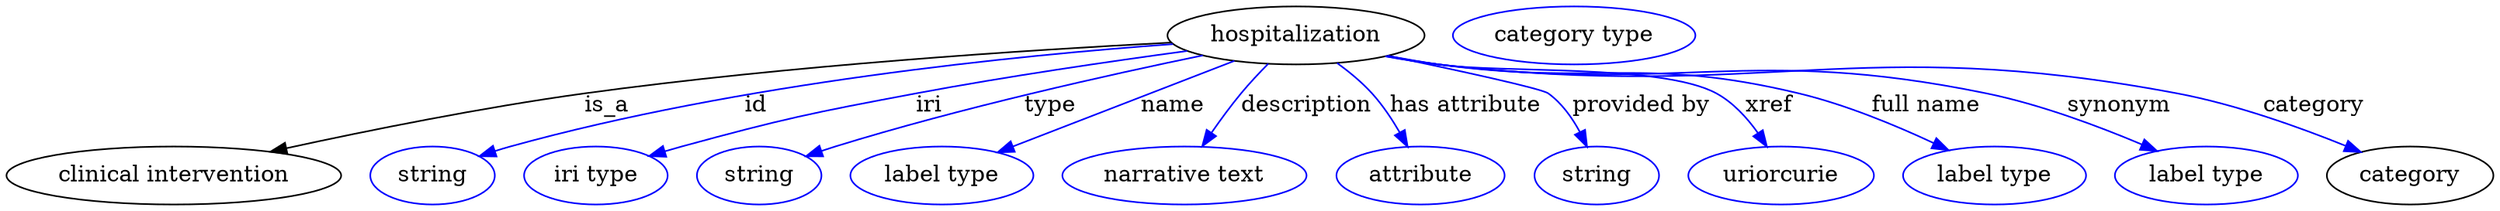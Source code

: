 digraph {
	graph [bb="0,0,1535.7,123"];
	node [label="\N"];
	hospitalization	[height=0.5,
		label=hospitalization,
		pos="796.34,105",
		width=2.2026];
	"clinical intervention"	[height=0.5,
		pos="103.34,18",
		width=2.8706];
	hospitalization -> "clinical intervention"	[label=is_a,
		lp="371.34,61.5",
		pos="e,163.06,32.771 719.13,100.53 631.22,95.958 483.45,86.381 357.34,69 294.52,60.342 223.79,46.04 172.95,34.944"];
	id	[color=blue,
		height=0.5,
		label=string,
		pos="263.34,18",
		width=1.0652];
	hospitalization -> id	[color=blue,
		label=id,
		lp="463.34,61.5",
		pos="e,292.33,29.99 720.31,99.56 623.73,92.513 452.65,75.301 311.34,36 308.23,35.135 305.03,34.172 301.84,33.155",
		style=solid];
	iri	[color=blue,
		height=0.5,
		label="iri type",
		pos="364.34,18",
		width=1.2277];
	hospitalization -> iri	[color=blue,
		label=iri,
		lp="570.34,61.5",
		pos="e,397.63,29.938 729.29,95.363 682.38,88.981 618.34,79.589 562.34,69 497.82,56.801 481.71,53.205 418.34,36 414.76,35.029 411.07,33.974 \
407.37,32.883",
		style=solid];
	type	[color=blue,
		height=0.5,
		label=string,
		pos="465.34,18",
		width=1.0652];
	hospitalization -> type	[color=blue,
		label=type,
		lp="644.34,61.5",
		pos="e,494.28,29.935 738.89,92.594 681.08,80.571 589.68,60.059 512.34,36 509.58,35.142 506.75,34.22 503.9,33.265",
		style=solid];
	name	[color=blue,
		height=0.5,
		label="label type",
		pos="578.34,18",
		width=1.5707];
	hospitalization -> name	[color=blue,
		label=name,
		lp="721.34,61.5",
		pos="e,612.65,32.378 758.37,89.194 720.39,74.386 662.03,51.632 622.12,36.072",
		style=solid];
	description	[color=blue,
		height=0.5,
		label="narrative text",
		pos="728.34,18",
		width=2.0943];
	hospitalization -> description	[color=blue,
		label=description,
		lp="801.84,61.5",
		pos="e,738.53,36.264 778.17,87.21 772.52,81.64 766.45,75.259 761.34,69 755.23,61.506 749.2,52.858 744,44.883",
		style=solid];
	"has attribute"	[color=blue,
		height=0.5,
		label=attribute,
		pos="873.34,18",
		width=1.4443];
	hospitalization -> "has attribute"	[color=blue,
		label="has attribute",
		lp="900.34,61.5",
		pos="e,864.95,35.806 821.14,87.723 828.44,82.274 836.13,75.832 842.34,69 848.93,61.751 854.93,52.916 859.86,44.701",
		style=solid];
	"provided by"	[color=blue,
		height=0.5,
		label=string,
		pos="981.34,18",
		width=1.0652];
	hospitalization -> "provided by"	[color=blue,
		label="provided by",
		lp="1007.8,61.5",
		pos="e,975.31,35.857 852.76,92.346 895.35,83.374 947.18,72.011 951.34,69 959.65,62.987 966.09,53.899 970.82,45.113",
		style=solid];
	xref	[color=blue,
		height=0.5,
		label=uriorcurie,
		pos="1095.3,18",
		width=1.5887];
	hospitalization -> xref	[color=blue,
		label=xref,
		lp="1086.8,61.5",
		pos="e,1086.2,35.898 853.02,92.312 863.41,90.38 874.18,88.516 884.34,87 921.91,81.392 1020.9,87.037 1054.3,69 1064.9,63.287 1073.8,53.592 \
1080.6,44.252",
		style=solid];
	"full name"	[color=blue,
		height=0.5,
		label="label type",
		pos="1227.3,18",
		width=1.5707];
	hospitalization -> "full name"	[color=blue,
		label="full name",
		lp="1183.8,61.5",
		pos="e,1198.6,33.739 852.52,92.196 863.06,90.252 874.01,88.414 884.34,87 981.98,73.634 1009.5,91.957 1105.3,69 1134.5,62.017 1165.7,49.094 \
1189.3,38.136",
		style=solid];
	synonym	[color=blue,
		height=0.5,
		label="label type",
		pos="1358.3,18",
		width=1.5707];
	hospitalization -> synonym	[color=blue,
		label=synonym,
		lp="1304.3,61.5",
		pos="e,1327.5,33.235 852.02,92.046 862.71,90.092 873.84,88.289 884.34,87 1033.2,68.732 1074.4,99.042 1221.3,69 1254.9,62.135 1291.3,48.549 \
1318.1,37.269",
		style=solid];
	category	[height=0.5,
		pos="1484.3,18",
		width=1.4263];
	hospitalization -> category	[color=blue,
		label=category,
		lp="1424.8,61.5",
		pos="e,1453.9,32.533 851.54,92.014 862.37,90.037 873.68,88.234 884.34,87 1085.8,63.698 1141,106.67 1340.3,69 1376.5,62.163 1415.9,47.994 \
1444.3,36.479",
		style=solid];
	"named thing_category"	[color=blue,
		height=0.5,
		label="category type",
		pos="968.34,105",
		width=2.0762];
}
